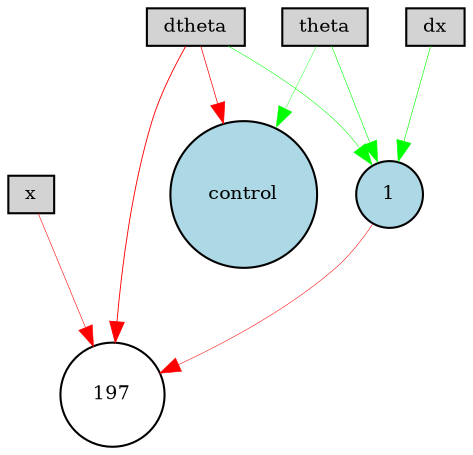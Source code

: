 digraph {
	node [fontsize=9 height=0.2 shape=circle width=0.2]
	x [fillcolor=lightgray shape=box style=filled]
	dx [fillcolor=lightgray shape=box style=filled]
	theta [fillcolor=lightgray shape=box style=filled]
	dtheta [fillcolor=lightgray shape=box style=filled]
	control [fillcolor=lightblue style=filled]
	1 [fillcolor=lightblue style=filled]
	197 [fillcolor=white style=filled]
	dtheta -> 197 [color=red penwidth=0.43248000980298673 style=solid]
	theta -> 1 [color=green penwidth=0.2847870293109078 style=solid]
	dtheta -> control [color=red penwidth=0.34442241037565113 style=solid]
	dx -> 1 [color=green penwidth=0.30044980654465825 style=solid]
	theta -> control [color=green penwidth=0.19469199359549616 style=solid]
	dtheta -> 1 [color=green penwidth=0.25949099969563005 style=solid]
	x -> 197 [color=red penwidth=0.272680639425963 style=solid]
	1 -> 197 [color=red penwidth=0.25167050542538194 style=solid]
}
